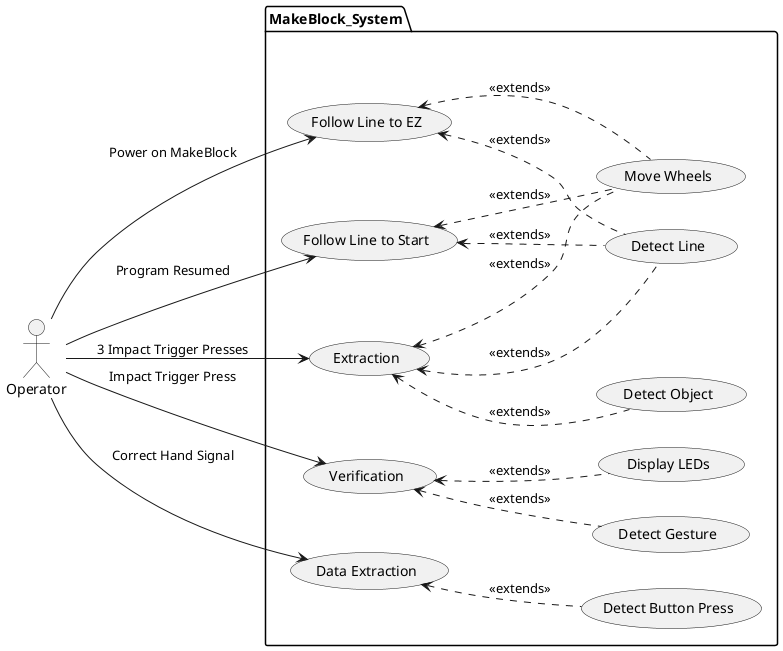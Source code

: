 @startuml
left to right direction
actor Operator as o
package MakeBlock_System {
    usecase "Follow Line to EZ"   as LF1
    usecase "Extraction"           as E
    usecase "Verification"         as V
    usecase "Data Extraction"      as DE
    usecase "Follow Line to Start" as LF2
    LF1 <.. (Move Wheels) : <<extends>>
    LF1 <.. (Detect Line) : <<extends>>
    E   <.. (Move Wheels) : <<extends>>
    E   <.. (Detect Line) : <<extends>>
    E   <.. (Detect Object) : <<extends>>
    V   <.. (Detect Gesture) : <<extends>>
    V   <.. (Display LEDs) : <<extends>>
    DE  <.. (Detect Button Press) : <<extends>>
    LF2 <.. (Move Wheels) : <<extends>>
    LF2 <.. (Detect Line) : <<extends>>
}
o --> LF1 : Power on MakeBlock
o --> E   : 3 Impact Trigger Presses
o --> V   : Impact Trigger Press
o --> DE  : Correct Hand Signal
o -->LF2  : Program Resumed
@enduml
